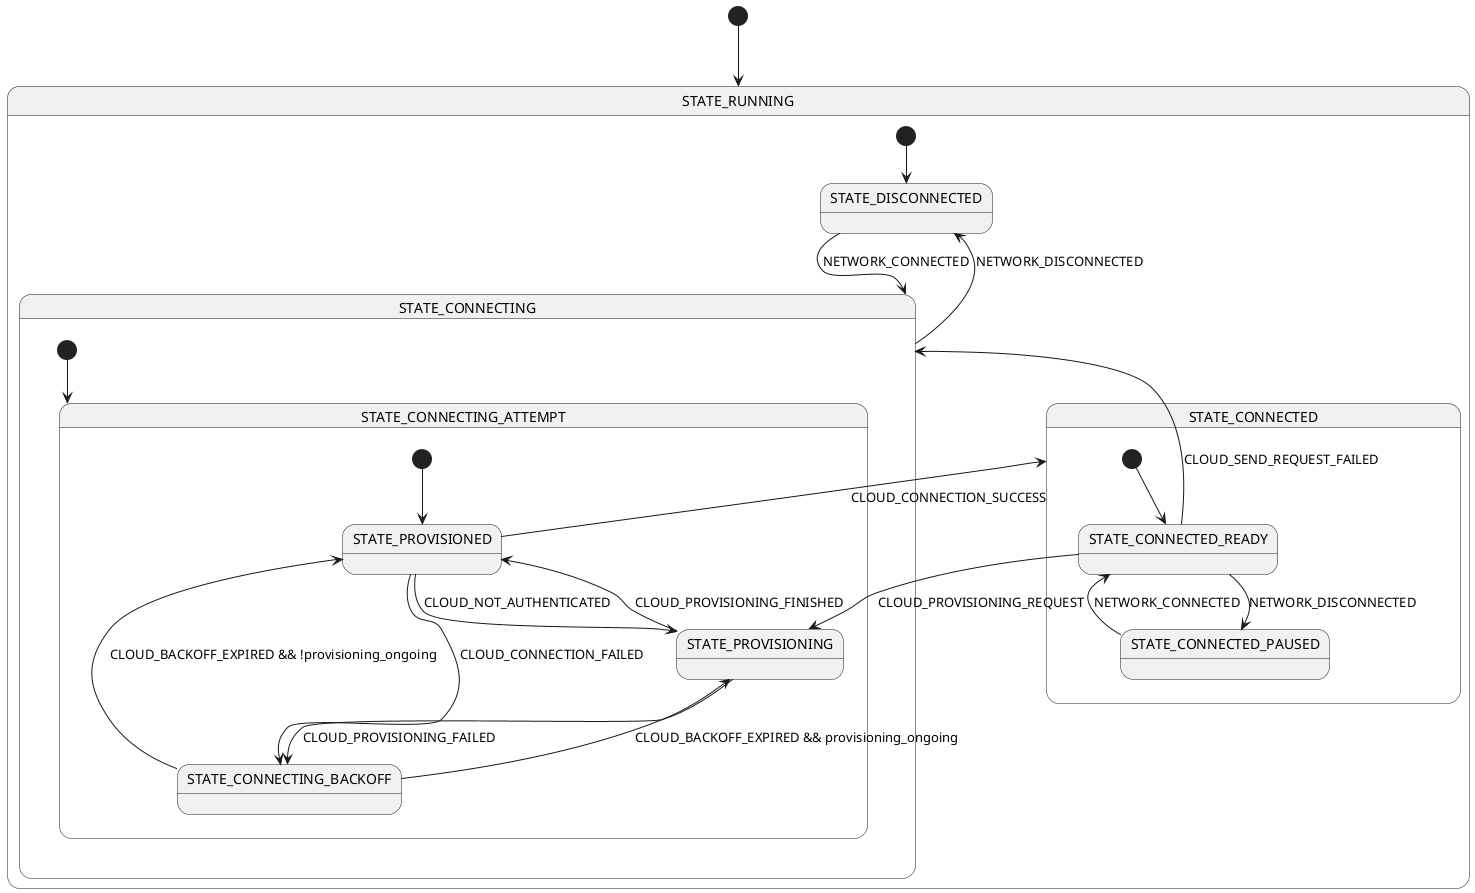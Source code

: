 @startuml
[*] --> STATE_RUNNING

state STATE_RUNNING {
    [*] --> STATE_DISCONNECTED

    state STATE_DISCONNECTED
    state STATE_CONNECTING
    state STATE_CONNECTED

    STATE_DISCONNECTED --> STATE_CONNECTING: NETWORK_CONNECTED
    STATE_CONNECTING --> STATE_DISCONNECTED: NETWORK_DISCONNECTED

    state STATE_CONNECTING {
        [*] --> STATE_CONNECTING_ATTEMPT

        state STATE_CONNECTING_ATTEMPT {
            [*] --> STATE_PROVISIONED
            state STATE_PROVISIONED
            state STATE_PROVISIONING

            STATE_PROVISIONED --> STATE_PROVISIONING: CLOUD_NOT_AUTHENTICATED
            STATE_PROVISIONED --> STATE_CONNECTED: CLOUD_CONNECTION_SUCCESS
            STATE_PROVISIONED --> STATE_CONNECTING_BACKOFF: CLOUD_CONNECTION_FAILED

            STATE_PROVISIONING --> STATE_PROVISIONED: CLOUD_PROVISIONING_FINISHED
            STATE_PROVISIONING --> STATE_CONNECTING_BACKOFF: CLOUD_PROVISIONING_FAILED
        }

        state STATE_CONNECTING_BACKOFF

        STATE_CONNECTING_BACKOFF --> STATE_PROVISIONED: CLOUD_BACKOFF_EXPIRED && !provisioning_ongoing
        STATE_CONNECTING_BACKOFF --> STATE_PROVISIONING: CLOUD_BACKOFF_EXPIRED && provisioning_ongoing
    }

    state STATE_CONNECTED {
        [*] --> STATE_CONNECTED_READY

        state STATE_CONNECTED_READY
        state STATE_CONNECTED_PAUSED

        STATE_CONNECTED_READY --> STATE_CONNECTED_PAUSED: NETWORK_DISCONNECTED
        STATE_CONNECTED_PAUSED --> STATE_CONNECTED_READY: NETWORK_CONNECTED

        STATE_CONNECTED_READY --> STATE_CONNECTING: CLOUD_SEND_REQUEST_FAILED
        STATE_CONNECTED_READY --> STATE_PROVISIONING: CLOUD_PROVISIONING_REQUEST
    }
}
@enduml